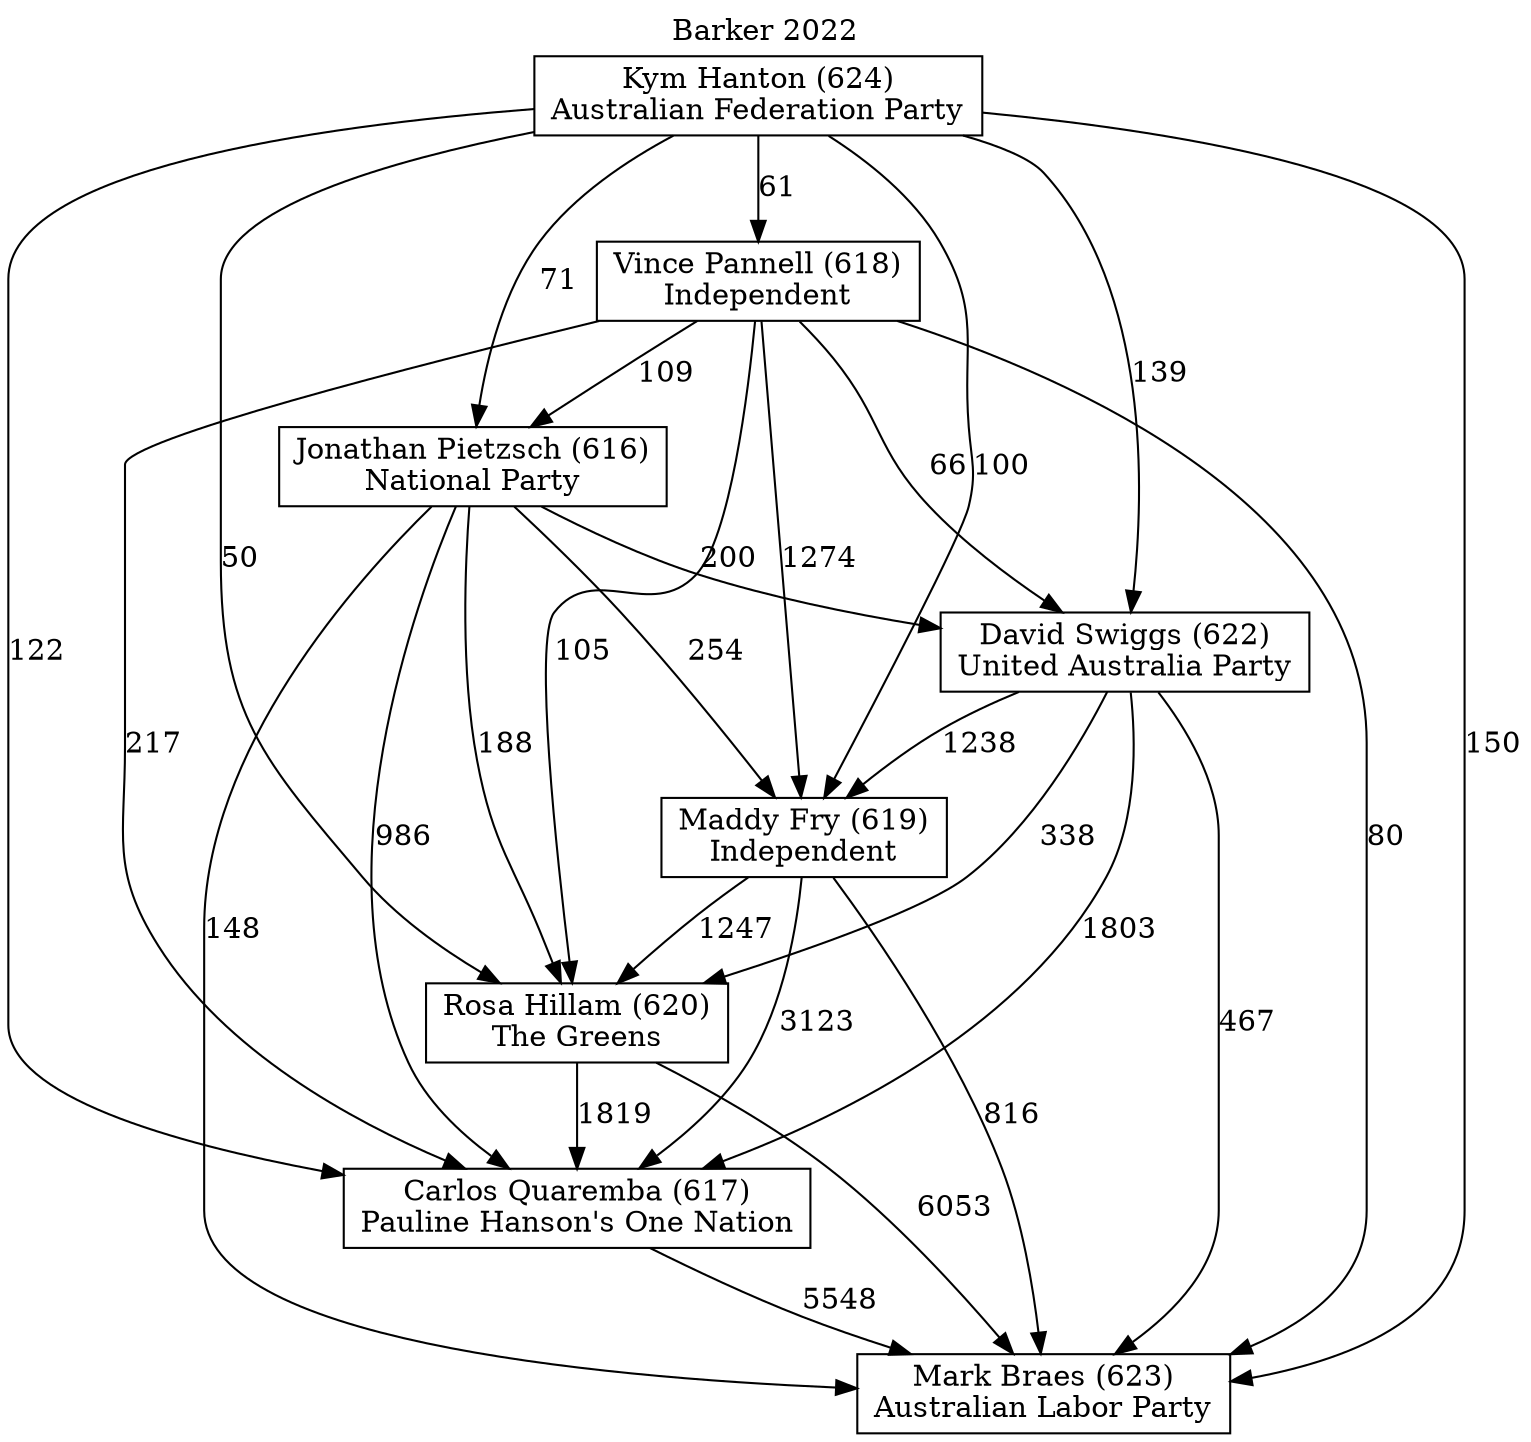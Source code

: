 // House preference flow
digraph "Mark Braes (623)_Barker_2022" {
	graph [label="Barker 2022" labelloc=t mclimit=10]
	node [shape=box]
	"Kym Hanton (624)" [label="Kym Hanton (624)
Australian Federation Party"]
	"Rosa Hillam (620)" [label="Rosa Hillam (620)
The Greens"]
	"Carlos Quaremba (617)" [label="Carlos Quaremba (617)
Pauline Hanson's One Nation"]
	"Vince Pannell (618)" [label="Vince Pannell (618)
Independent"]
	"Maddy Fry (619)" [label="Maddy Fry (619)
Independent"]
	"Mark Braes (623)" [label="Mark Braes (623)
Australian Labor Party"]
	"David Swiggs (622)" [label="David Swiggs (622)
United Australia Party"]
	"Jonathan Pietzsch (616)" [label="Jonathan Pietzsch (616)
National Party"]
	"Rosa Hillam (620)" -> "Carlos Quaremba (617)" [label=1819]
	"Kym Hanton (624)" -> "Maddy Fry (619)" [label=100]
	"Vince Pannell (618)" -> "Maddy Fry (619)" [label=1274]
	"Kym Hanton (624)" -> "Vince Pannell (618)" [label=61]
	"Jonathan Pietzsch (616)" -> "Rosa Hillam (620)" [label=188]
	"Vince Pannell (618)" -> "Mark Braes (623)" [label=80]
	"Kym Hanton (624)" -> "Rosa Hillam (620)" [label=50]
	"David Swiggs (622)" -> "Carlos Quaremba (617)" [label=1803]
	"David Swiggs (622)" -> "Maddy Fry (619)" [label=1238]
	"David Swiggs (622)" -> "Mark Braes (623)" [label=467]
	"Kym Hanton (624)" -> "Mark Braes (623)" [label=150]
	"Jonathan Pietzsch (616)" -> "Mark Braes (623)" [label=148]
	"Vince Pannell (618)" -> "David Swiggs (622)" [label=66]
	"Maddy Fry (619)" -> "Mark Braes (623)" [label=816]
	"Maddy Fry (619)" -> "Carlos Quaremba (617)" [label=3123]
	"Kym Hanton (624)" -> "Jonathan Pietzsch (616)" [label=71]
	"Carlos Quaremba (617)" -> "Mark Braes (623)" [label=5548]
	"David Swiggs (622)" -> "Rosa Hillam (620)" [label=338]
	"Jonathan Pietzsch (616)" -> "David Swiggs (622)" [label=200]
	"Maddy Fry (619)" -> "Rosa Hillam (620)" [label=1247]
	"Vince Pannell (618)" -> "Jonathan Pietzsch (616)" [label=109]
	"Kym Hanton (624)" -> "Carlos Quaremba (617)" [label=122]
	"Vince Pannell (618)" -> "Rosa Hillam (620)" [label=105]
	"Jonathan Pietzsch (616)" -> "Maddy Fry (619)" [label=254]
	"Rosa Hillam (620)" -> "Mark Braes (623)" [label=6053]
	"Jonathan Pietzsch (616)" -> "Carlos Quaremba (617)" [label=986]
	"Kym Hanton (624)" -> "David Swiggs (622)" [label=139]
	"Vince Pannell (618)" -> "Carlos Quaremba (617)" [label=217]
}
